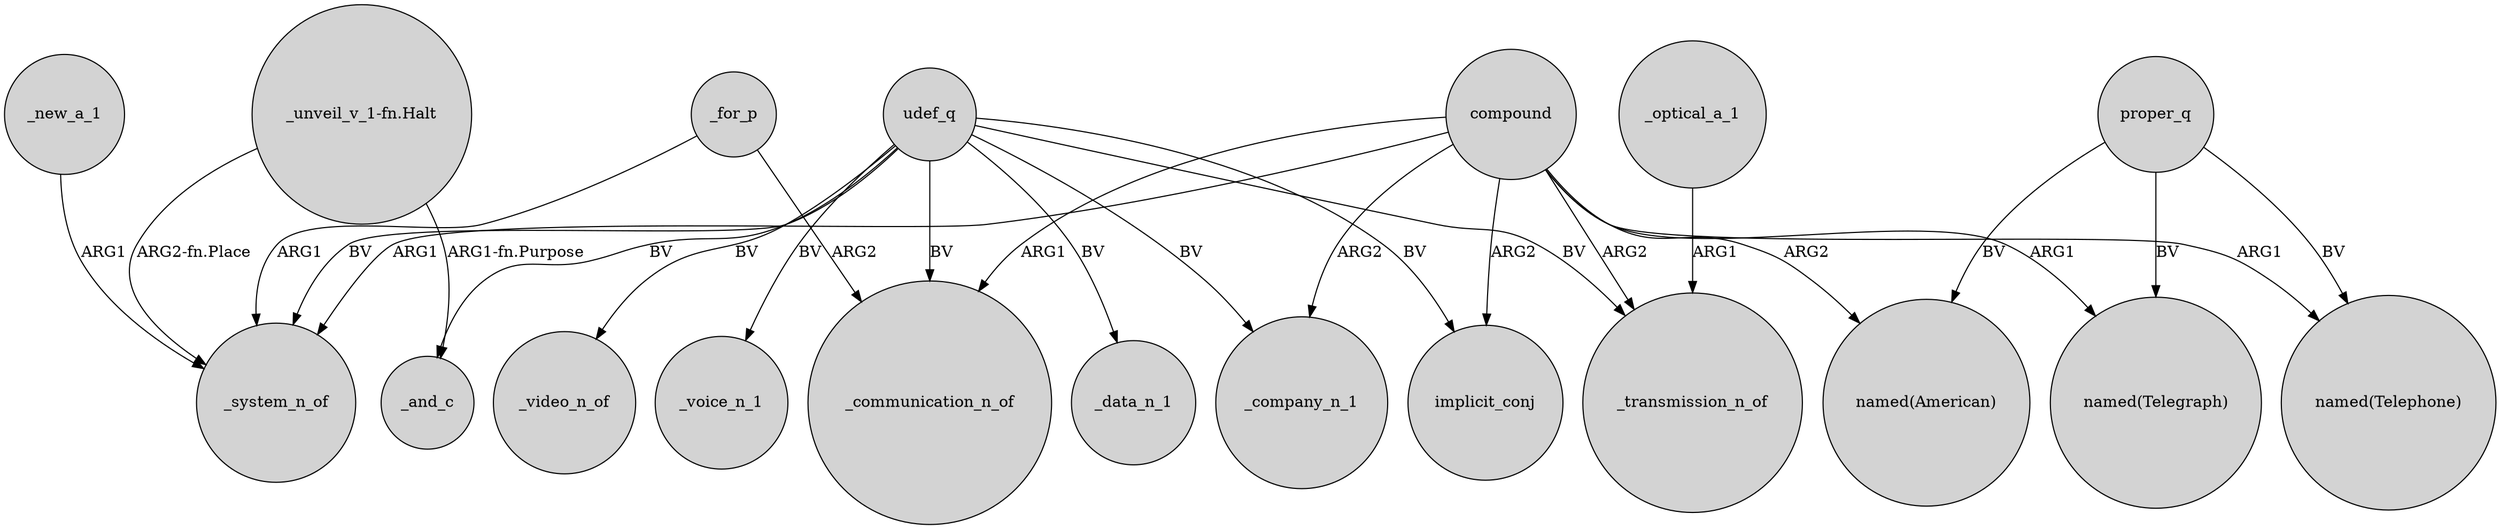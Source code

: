 digraph {
	node [shape=circle style=filled]
	compound -> _system_n_of [label=ARG1]
	compound -> "named(Telegraph)" [label=ARG1]
	compound -> _company_n_1 [label=ARG2]
	udef_q -> _company_n_1 [label=BV]
	_for_p -> _system_n_of [label=ARG1]
	udef_q -> _voice_n_1 [label=BV]
	_for_p -> _communication_n_of [label=ARG2]
	compound -> "named(Telephone)" [label=ARG1]
	udef_q -> _and_c [label=BV]
	proper_q -> "named(Telephone)" [label=BV]
	compound -> implicit_conj [label=ARG2]
	_new_a_1 -> _system_n_of [label=ARG1]
	udef_q -> _video_n_of [label=BV]
	udef_q -> _communication_n_of [label=BV]
	compound -> _communication_n_of [label=ARG1]
	proper_q -> "named(Telegraph)" [label=BV]
	udef_q -> _transmission_n_of [label=BV]
	_optical_a_1 -> _transmission_n_of [label=ARG1]
	"_unveil_v_1-fn.Halt" -> _system_n_of [label="ARG2-fn.Place"]
	udef_q -> _system_n_of [label=BV]
	compound -> "named(American)" [label=ARG2]
	"_unveil_v_1-fn.Halt" -> _and_c [label="ARG1-fn.Purpose"]
	proper_q -> "named(American)" [label=BV]
	compound -> _transmission_n_of [label=ARG2]
	udef_q -> implicit_conj [label=BV]
	udef_q -> _data_n_1 [label=BV]
}
